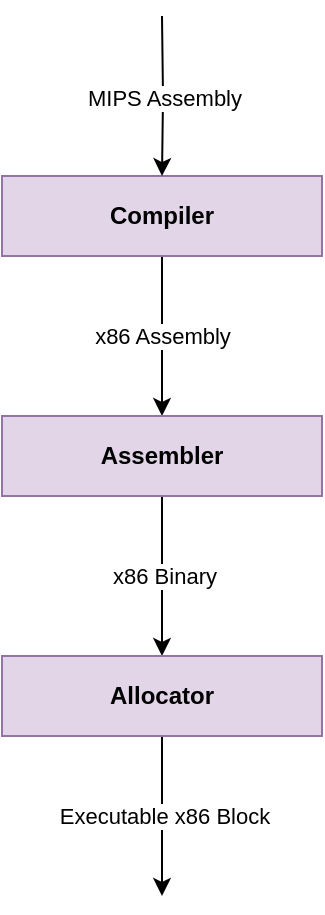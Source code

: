 <mxfile version="14.1.8" type="device"><diagram id="0U3hz8MscCJV5RNF3le_" name="Page-1"><mxGraphModel dx="1422" dy="822" grid="1" gridSize="10" guides="1" tooltips="1" connect="1" arrows="1" fold="1" page="1" pageScale="1" pageWidth="827" pageHeight="1169" math="0" shadow="0"><root><mxCell id="0"/><mxCell id="1" parent="0"/><mxCell id="Rd6qX9N7s_nffGay9HVX-21" value="x86 Assembly" style="edgeStyle=orthogonalEdgeStyle;rounded=0;orthogonalLoop=1;jettySize=auto;html=1;exitX=0.5;exitY=1;exitDx=0;exitDy=0;entryX=0.5;entryY=0;entryDx=0;entryDy=0;" edge="1" parent="1" source="Rd6qX9N7s_nffGay9HVX-12" target="Rd6qX9N7s_nffGay9HVX-16"><mxGeometry relative="1" as="geometry"/></mxCell><mxCell id="Rd6qX9N7s_nffGay9HVX-12" value="&lt;b&gt;Compiler&lt;/b&gt;" style="rounded=0;whiteSpace=wrap;html=1;fillColor=#e1d5e7;strokeColor=#9673a6;" vertex="1" parent="1"><mxGeometry x="320" y="400" width="160" height="40" as="geometry"/></mxCell><mxCell id="Rd6qX9N7s_nffGay9HVX-20" value="MIPS Assembly" style="edgeStyle=orthogonalEdgeStyle;rounded=0;orthogonalLoop=1;jettySize=auto;html=1;" edge="1" parent="1" target="Rd6qX9N7s_nffGay9HVX-12"><mxGeometry relative="1" as="geometry"><mxPoint x="400" y="320" as="sourcePoint"/></mxGeometry></mxCell><mxCell id="Rd6qX9N7s_nffGay9HVX-22" value="x86 Binary" style="edgeStyle=orthogonalEdgeStyle;rounded=0;orthogonalLoop=1;jettySize=auto;html=1;exitX=0.5;exitY=1;exitDx=0;exitDy=0;" edge="1" parent="1" source="Rd6qX9N7s_nffGay9HVX-16"><mxGeometry relative="1" as="geometry"><mxPoint x="400" y="640" as="targetPoint"/></mxGeometry></mxCell><mxCell id="Rd6qX9N7s_nffGay9HVX-16" value="&lt;b&gt;Assembler&lt;/b&gt;" style="rounded=0;whiteSpace=wrap;html=1;fillColor=#e1d5e7;strokeColor=#9673a6;" vertex="1" parent="1"><mxGeometry x="320" y="520" width="160" height="40" as="geometry"/></mxCell><mxCell id="Rd6qX9N7s_nffGay9HVX-26" value="Executable x86 Block" style="edgeStyle=orthogonalEdgeStyle;rounded=0;orthogonalLoop=1;jettySize=auto;html=1;exitX=0.5;exitY=1;exitDx=0;exitDy=0;" edge="1" parent="1" source="Rd6qX9N7s_nffGay9HVX-25"><mxGeometry relative="1" as="geometry"><mxPoint x="400" y="760" as="targetPoint"/></mxGeometry></mxCell><mxCell id="Rd6qX9N7s_nffGay9HVX-25" value="&lt;b&gt;Allocator&lt;/b&gt;" style="rounded=0;whiteSpace=wrap;html=1;fillColor=#e1d5e7;strokeColor=#9673a6;" vertex="1" parent="1"><mxGeometry x="320" y="640" width="160" height="40" as="geometry"/></mxCell></root></mxGraphModel></diagram></mxfile>